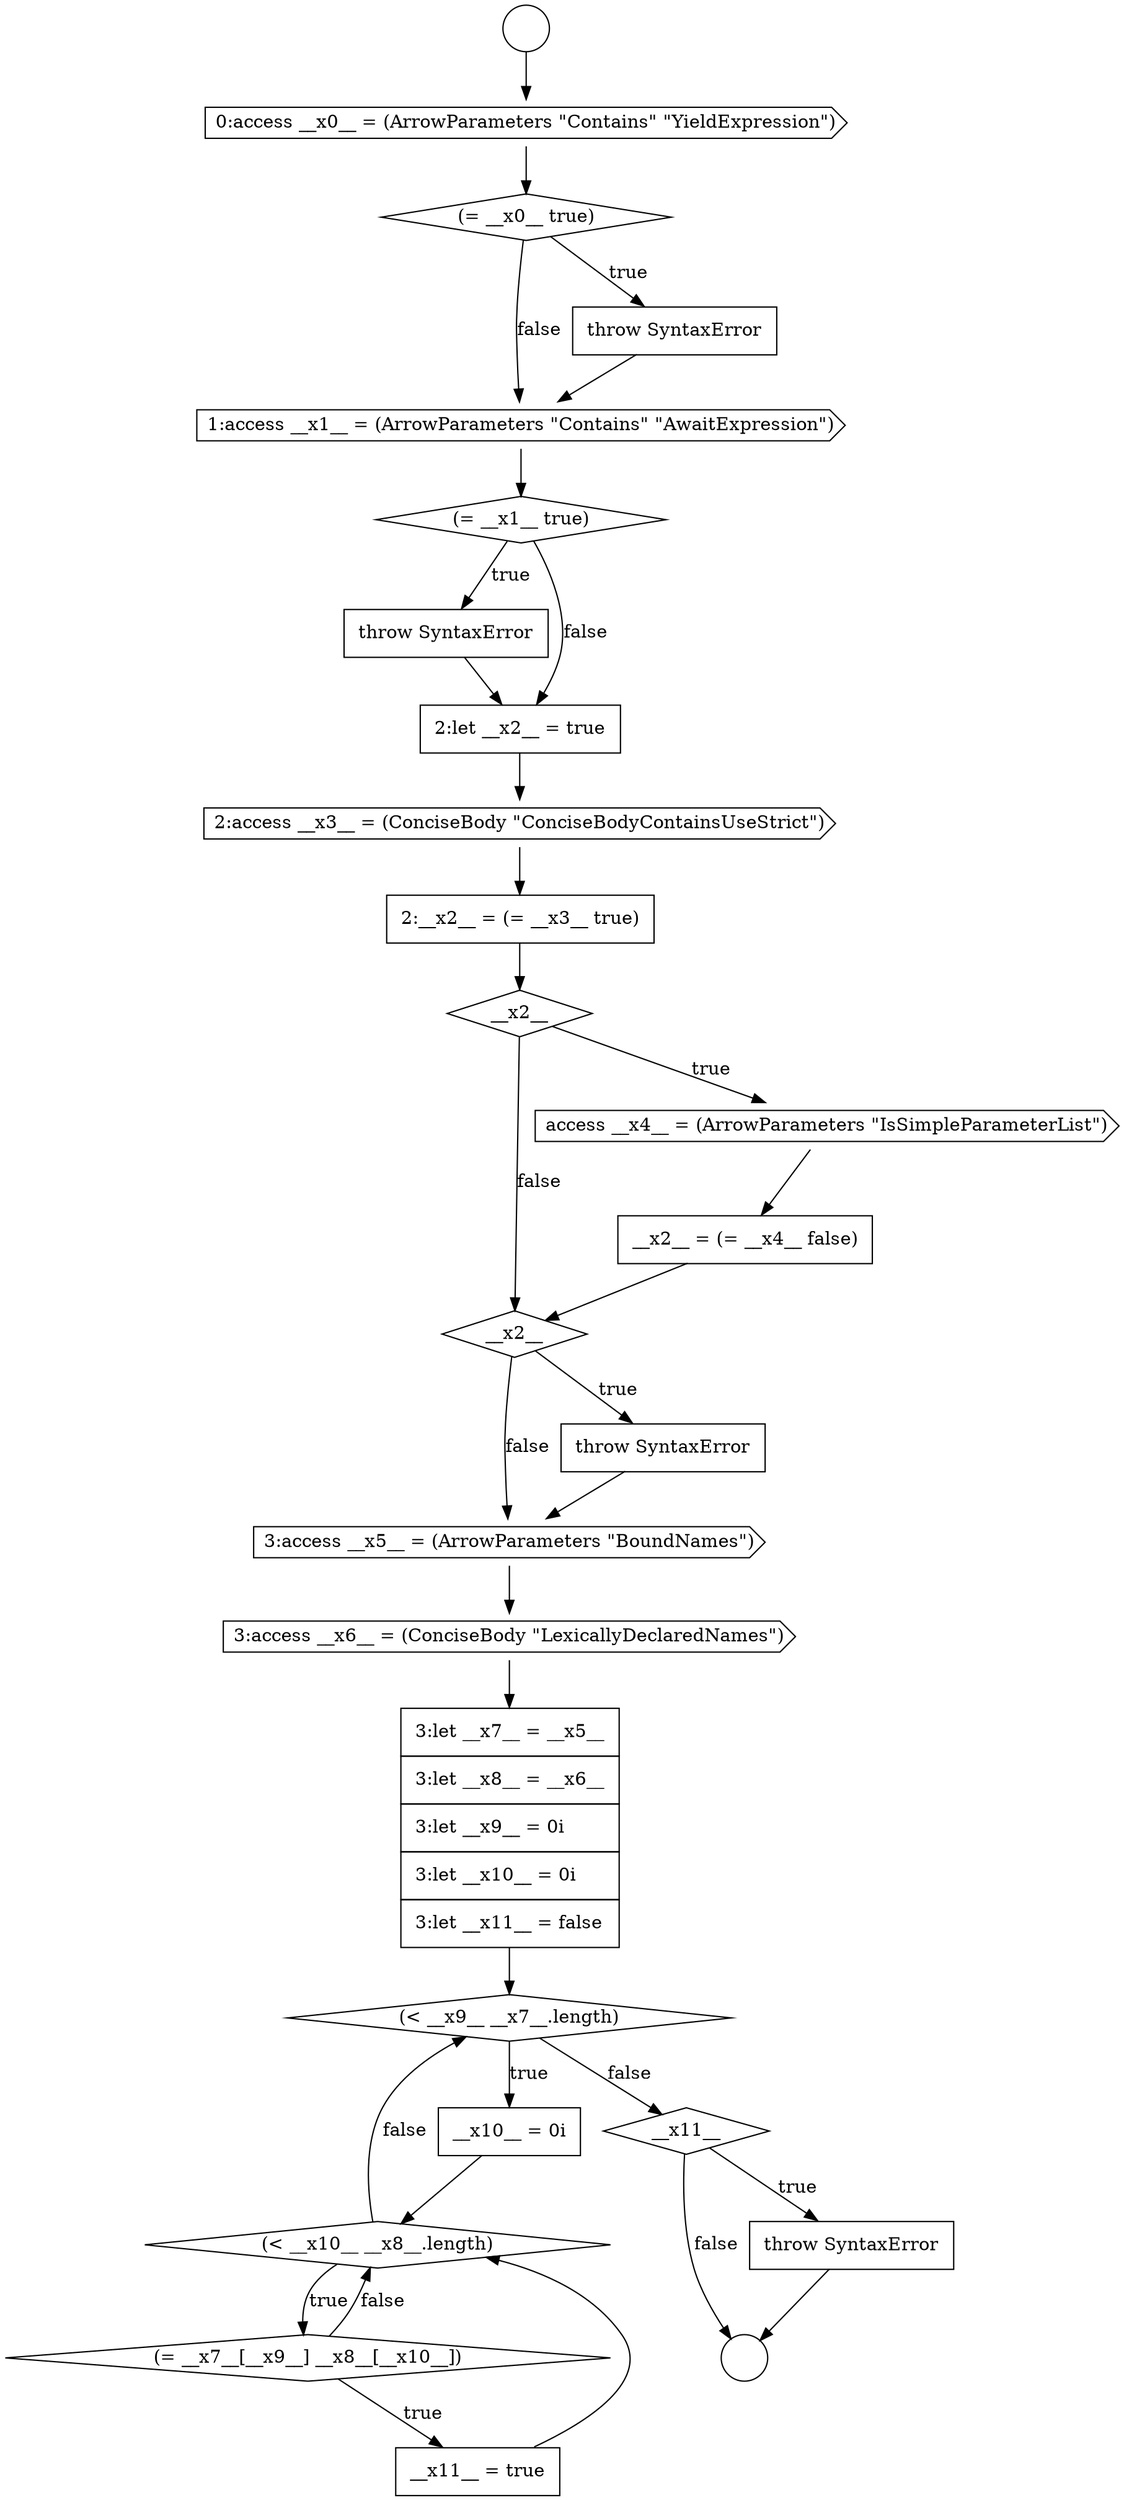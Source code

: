 digraph {
  node0 [shape=circle label=" " color="black" fillcolor="white" style=filled]
  node5 [shape=cds, label=<<font color="black">1:access __x1__ = (ArrowParameters &quot;Contains&quot; &quot;AwaitExpression&quot;)</font>> color="black" fillcolor="white" style=filled]
  node10 [shape=none, margin=0, label=<<font color="black">
    <table border="0" cellborder="1" cellspacing="0" cellpadding="10">
      <tr><td align="left">2:__x2__ = (= __x3__ true)</td></tr>
    </table>
  </font>> color="black" fillcolor="white" style=filled]
  node14 [shape=diamond, label=<<font color="black">__x2__</font>> color="black" fillcolor="white" style=filled]
  node20 [shape=none, margin=0, label=<<font color="black">
    <table border="0" cellborder="1" cellspacing="0" cellpadding="10">
      <tr><td align="left">__x10__ = 0i</td></tr>
    </table>
  </font>> color="black" fillcolor="white" style=filled]
  node1 [shape=circle label=" " color="black" fillcolor="white" style=filled]
  node6 [shape=diamond, label=<<font color="black">(= __x1__ true)</font>> color="black" fillcolor="white" style=filled]
  node21 [shape=diamond, label=<<font color="black">(&lt; __x10__ __x8__.length)</font>> color="black" fillcolor="white" style=filled]
  node9 [shape=cds, label=<<font color="black">2:access __x3__ = (ConciseBody &quot;ConciseBodyContainsUseStrict&quot;)</font>> color="black" fillcolor="white" style=filled]
  node13 [shape=none, margin=0, label=<<font color="black">
    <table border="0" cellborder="1" cellspacing="0" cellpadding="10">
      <tr><td align="left">__x2__ = (= __x4__ false)</td></tr>
    </table>
  </font>> color="black" fillcolor="white" style=filled]
  node2 [shape=cds, label=<<font color="black">0:access __x0__ = (ArrowParameters &quot;Contains&quot; &quot;YieldExpression&quot;)</font>> color="black" fillcolor="white" style=filled]
  node17 [shape=cds, label=<<font color="black">3:access __x6__ = (ConciseBody &quot;LexicallyDeclaredNames&quot;)</font>> color="black" fillcolor="white" style=filled]
  node22 [shape=diamond, label=<<font color="black">(= __x7__[__x9__] __x8__[__x10__])</font>> color="black" fillcolor="white" style=filled]
  node12 [shape=cds, label=<<font color="black">access __x4__ = (ArrowParameters &quot;IsSimpleParameterList&quot;)</font>> color="black" fillcolor="white" style=filled]
  node7 [shape=none, margin=0, label=<<font color="black">
    <table border="0" cellborder="1" cellspacing="0" cellpadding="10">
      <tr><td align="left">throw SyntaxError</td></tr>
    </table>
  </font>> color="black" fillcolor="white" style=filled]
  node3 [shape=diamond, label=<<font color="black">(= __x0__ true)</font>> color="black" fillcolor="white" style=filled]
  node18 [shape=none, margin=0, label=<<font color="black">
    <table border="0" cellborder="1" cellspacing="0" cellpadding="10">
      <tr><td align="left">3:let __x7__ = __x5__</td></tr>
      <tr><td align="left">3:let __x8__ = __x6__</td></tr>
      <tr><td align="left">3:let __x9__ = 0i</td></tr>
      <tr><td align="left">3:let __x10__ = 0i</td></tr>
      <tr><td align="left">3:let __x11__ = false</td></tr>
    </table>
  </font>> color="black" fillcolor="white" style=filled]
  node16 [shape=cds, label=<<font color="black">3:access __x5__ = (ArrowParameters &quot;BoundNames&quot;)</font>> color="black" fillcolor="white" style=filled]
  node11 [shape=diamond, label=<<font color="black">__x2__</font>> color="black" fillcolor="white" style=filled]
  node23 [shape=none, margin=0, label=<<font color="black">
    <table border="0" cellborder="1" cellspacing="0" cellpadding="10">
      <tr><td align="left">__x11__ = true</td></tr>
    </table>
  </font>> color="black" fillcolor="white" style=filled]
  node8 [shape=none, margin=0, label=<<font color="black">
    <table border="0" cellborder="1" cellspacing="0" cellpadding="10">
      <tr><td align="left">2:let __x2__ = true</td></tr>
    </table>
  </font>> color="black" fillcolor="white" style=filled]
  node19 [shape=diamond, label=<<font color="black">(&lt; __x9__ __x7__.length)</font>> color="black" fillcolor="white" style=filled]
  node4 [shape=none, margin=0, label=<<font color="black">
    <table border="0" cellborder="1" cellspacing="0" cellpadding="10">
      <tr><td align="left">throw SyntaxError</td></tr>
    </table>
  </font>> color="black" fillcolor="white" style=filled]
  node15 [shape=none, margin=0, label=<<font color="black">
    <table border="0" cellborder="1" cellspacing="0" cellpadding="10">
      <tr><td align="left">throw SyntaxError</td></tr>
    </table>
  </font>> color="black" fillcolor="white" style=filled]
  node24 [shape=diamond, label=<<font color="black">__x11__</font>> color="black" fillcolor="white" style=filled]
  node25 [shape=none, margin=0, label=<<font color="black">
    <table border="0" cellborder="1" cellspacing="0" cellpadding="10">
      <tr><td align="left">throw SyntaxError</td></tr>
    </table>
  </font>> color="black" fillcolor="white" style=filled]
  node19 -> node20 [label=<<font color="black">true</font>> color="black"]
  node19 -> node24 [label=<<font color="black">false</font>> color="black"]
  node21 -> node22 [label=<<font color="black">true</font>> color="black"]
  node21 -> node19 [label=<<font color="black">false</font>> color="black"]
  node13 -> node14 [ color="black"]
  node0 -> node2 [ color="black"]
  node4 -> node5 [ color="black"]
  node8 -> node9 [ color="black"]
  node20 -> node21 [ color="black"]
  node17 -> node18 [ color="black"]
  node14 -> node15 [label=<<font color="black">true</font>> color="black"]
  node14 -> node16 [label=<<font color="black">false</font>> color="black"]
  node23 -> node21 [ color="black"]
  node5 -> node6 [ color="black"]
  node6 -> node7 [label=<<font color="black">true</font>> color="black"]
  node6 -> node8 [label=<<font color="black">false</font>> color="black"]
  node7 -> node8 [ color="black"]
  node18 -> node19 [ color="black"]
  node2 -> node3 [ color="black"]
  node3 -> node4 [label=<<font color="black">true</font>> color="black"]
  node3 -> node5 [label=<<font color="black">false</font>> color="black"]
  node15 -> node16 [ color="black"]
  node12 -> node13 [ color="black"]
  node11 -> node12 [label=<<font color="black">true</font>> color="black"]
  node11 -> node14 [label=<<font color="black">false</font>> color="black"]
  node9 -> node10 [ color="black"]
  node24 -> node25 [label=<<font color="black">true</font>> color="black"]
  node24 -> node1 [label=<<font color="black">false</font>> color="black"]
  node10 -> node11 [ color="black"]
  node25 -> node1 [ color="black"]
  node16 -> node17 [ color="black"]
  node22 -> node23 [label=<<font color="black">true</font>> color="black"]
  node22 -> node21 [label=<<font color="black">false</font>> color="black"]
}
